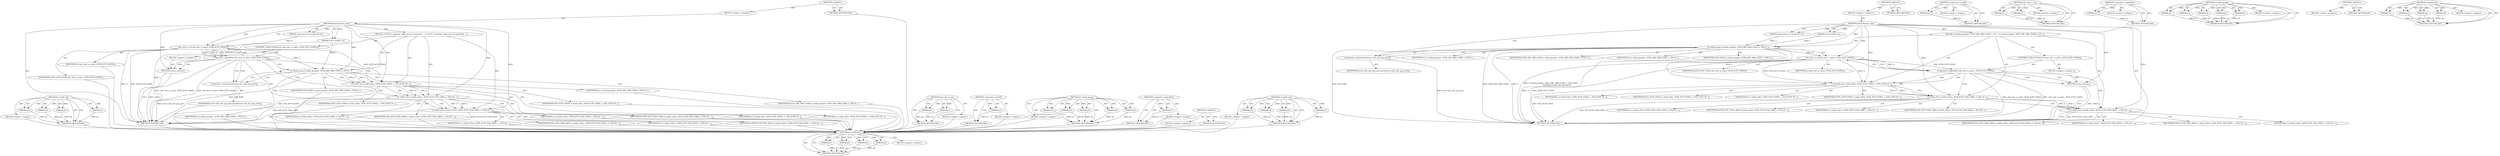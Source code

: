 digraph "ct_build_u32" {
vulnerable_83 [label=<(METHOD,ct_build_u8)>];
vulnerable_84 [label=<(PARAM,p1)>];
vulnerable_85 [label=<(PARAM,p2)>];
vulnerable_86 [label=<(PARAM,p3)>];
vulnerable_87 [label=<(PARAM,p4)>];
vulnerable_88 [label=<(BLOCK,&lt;empty&gt;,&lt;empty&gt;)>];
vulnerable_89 [label=<(METHOD_RETURN,ANY)>];
vulnerable_6 [label=<(METHOD,&lt;global&gt;)<SUB>1</SUB>>];
vulnerable_7 [label=<(BLOCK,&lt;empty&gt;,&lt;empty&gt;)<SUB>1</SUB>>];
vulnerable_8 [label=<(METHOD,build_l4proto_sctp)<SUB>1</SUB>>];
vulnerable_9 [label=<(PARAM,const struct nf_conntrack *ct)<SUB>1</SUB>>];
vulnerable_10 [label=<(PARAM,struct nethdr *n)<SUB>1</SUB>>];
vulnerable_11 [label=<(BLOCK,{
	ct_build_group(ct, ATTR_GRP_ORIG_PORT, n, NT...,{
	ct_build_group(ct, ATTR_GRP_ORIG_PORT, n, NT...)<SUB>2</SUB>>];
vulnerable_12 [label=<(ct_build_group,ct_build_group(ct, ATTR_GRP_ORIG_PORT, n, NTA_P...)<SUB>3</SUB>>];
vulnerable_13 [label=<(IDENTIFIER,ct,ct_build_group(ct, ATTR_GRP_ORIG_PORT, n, NTA_P...)<SUB>3</SUB>>];
vulnerable_14 [label=<(IDENTIFIER,ATTR_GRP_ORIG_PORT,ct_build_group(ct, ATTR_GRP_ORIG_PORT, n, NTA_P...)<SUB>3</SUB>>];
vulnerable_15 [label=<(IDENTIFIER,n,ct_build_group(ct, ATTR_GRP_ORIG_PORT, n, NTA_P...)<SUB>3</SUB>>];
vulnerable_16 [label=<(IDENTIFIER,NTA_PORT,ct_build_group(ct, ATTR_GRP_ORIG_PORT, n, NTA_P...)<SUB>3</SUB>>];
vulnerable_17 [label=<(&lt;operator&gt;.sizeOf,sizeof(struct nfct_attr_grp_port))<SUB>4</SUB>>];
vulnerable_18 [label=<(IDENTIFIER,struct nfct_attr_grp_port,sizeof(struct nfct_attr_grp_port))<SUB>4</SUB>>];
vulnerable_19 [label=<(CONTROL_STRUCTURE,IF,if (!nfct_attr_is_set(ct, ATTR_SCTP_STATE)))<SUB>5</SUB>>];
vulnerable_20 [label=<(&lt;operator&gt;.logicalNot,!nfct_attr_is_set(ct, ATTR_SCTP_STATE))<SUB>5</SUB>>];
vulnerable_21 [label=<(nfct_attr_is_set,nfct_attr_is_set(ct, ATTR_SCTP_STATE))<SUB>5</SUB>>];
vulnerable_22 [label=<(IDENTIFIER,ct,nfct_attr_is_set(ct, ATTR_SCTP_STATE))<SUB>5</SUB>>];
vulnerable_23 [label=<(IDENTIFIER,ATTR_SCTP_STATE,nfct_attr_is_set(ct, ATTR_SCTP_STATE))<SUB>5</SUB>>];
vulnerable_24 [label=<(BLOCK,&lt;empty&gt;,&lt;empty&gt;)<SUB>6</SUB>>];
vulnerable_25 [label=<(RETURN,return;,return;)<SUB>6</SUB>>];
vulnerable_26 [label=<(ct_build_u8,ct_build_u8(ct, ATTR_SCTP_STATE, n, NTA_SCTP_ST...)<SUB>8</SUB>>];
vulnerable_27 [label=<(IDENTIFIER,ct,ct_build_u8(ct, ATTR_SCTP_STATE, n, NTA_SCTP_ST...)<SUB>8</SUB>>];
vulnerable_28 [label=<(IDENTIFIER,ATTR_SCTP_STATE,ct_build_u8(ct, ATTR_SCTP_STATE, n, NTA_SCTP_ST...)<SUB>8</SUB>>];
vulnerable_29 [label=<(IDENTIFIER,n,ct_build_u8(ct, ATTR_SCTP_STATE, n, NTA_SCTP_ST...)<SUB>8</SUB>>];
vulnerable_30 [label=<(IDENTIFIER,NTA_SCTP_STATE,ct_build_u8(ct, ATTR_SCTP_STATE, n, NTA_SCTP_ST...)<SUB>8</SUB>>];
vulnerable_31 [label=<(ct_build_u32,ct_build_u32(ct, ATTR_SCTP_VTAG_ORIG, n, NTA_SC...)<SUB>9</SUB>>];
vulnerable_32 [label=<(IDENTIFIER,ct,ct_build_u32(ct, ATTR_SCTP_VTAG_ORIG, n, NTA_SC...)<SUB>9</SUB>>];
vulnerable_33 [label=<(IDENTIFIER,ATTR_SCTP_VTAG_ORIG,ct_build_u32(ct, ATTR_SCTP_VTAG_ORIG, n, NTA_SC...)<SUB>9</SUB>>];
vulnerable_34 [label=<(IDENTIFIER,n,ct_build_u32(ct, ATTR_SCTP_VTAG_ORIG, n, NTA_SC...)<SUB>9</SUB>>];
vulnerable_35 [label=<(IDENTIFIER,NTA_SCTP_VTAG_ORIG,ct_build_u32(ct, ATTR_SCTP_VTAG_ORIG, n, NTA_SC...)<SUB>9</SUB>>];
vulnerable_36 [label=<(ct_build_u32,ct_build_u32(ct, ATTR_SCTP_VTAG_REPL, n, NTA_SC...)<SUB>10</SUB>>];
vulnerable_37 [label=<(IDENTIFIER,ct,ct_build_u32(ct, ATTR_SCTP_VTAG_REPL, n, NTA_SC...)<SUB>10</SUB>>];
vulnerable_38 [label=<(IDENTIFIER,ATTR_SCTP_VTAG_REPL,ct_build_u32(ct, ATTR_SCTP_VTAG_REPL, n, NTA_SC...)<SUB>10</SUB>>];
vulnerable_39 [label=<(IDENTIFIER,n,ct_build_u32(ct, ATTR_SCTP_VTAG_REPL, n, NTA_SC...)<SUB>10</SUB>>];
vulnerable_40 [label=<(IDENTIFIER,NTA_SCTP_VTAG_REPL,ct_build_u32(ct, ATTR_SCTP_VTAG_REPL, n, NTA_SC...)<SUB>10</SUB>>];
vulnerable_41 [label=<(METHOD_RETURN,void)<SUB>1</SUB>>];
vulnerable_43 [label=<(METHOD_RETURN,ANY)<SUB>1</SUB>>];
vulnerable_70 [label=<(METHOD,&lt;operator&gt;.sizeOf)>];
vulnerable_71 [label=<(PARAM,p1)>];
vulnerable_72 [label=<(BLOCK,&lt;empty&gt;,&lt;empty&gt;)>];
vulnerable_73 [label=<(METHOD_RETURN,ANY)>];
vulnerable_78 [label=<(METHOD,nfct_attr_is_set)>];
vulnerable_79 [label=<(PARAM,p1)>];
vulnerable_80 [label=<(PARAM,p2)>];
vulnerable_81 [label=<(BLOCK,&lt;empty&gt;,&lt;empty&gt;)>];
vulnerable_82 [label=<(METHOD_RETURN,ANY)>];
vulnerable_74 [label=<(METHOD,&lt;operator&gt;.logicalNot)>];
vulnerable_75 [label=<(PARAM,p1)>];
vulnerable_76 [label=<(BLOCK,&lt;empty&gt;,&lt;empty&gt;)>];
vulnerable_77 [label=<(METHOD_RETURN,ANY)>];
vulnerable_62 [label=<(METHOD,ct_build_group)>];
vulnerable_63 [label=<(PARAM,p1)>];
vulnerable_64 [label=<(PARAM,p2)>];
vulnerable_65 [label=<(PARAM,p3)>];
vulnerable_66 [label=<(PARAM,p4)>];
vulnerable_67 [label=<(PARAM,p5)>];
vulnerable_68 [label=<(BLOCK,&lt;empty&gt;,&lt;empty&gt;)>];
vulnerable_69 [label=<(METHOD_RETURN,ANY)>];
vulnerable_56 [label=<(METHOD,&lt;global&gt;)<SUB>1</SUB>>];
vulnerable_57 [label=<(BLOCK,&lt;empty&gt;,&lt;empty&gt;)>];
vulnerable_58 [label=<(METHOD_RETURN,ANY)>];
vulnerable_90 [label=<(METHOD,ct_build_u32)>];
vulnerable_91 [label=<(PARAM,p1)>];
vulnerable_92 [label=<(PARAM,p2)>];
vulnerable_93 [label=<(PARAM,p3)>];
vulnerable_94 [label=<(PARAM,p4)>];
vulnerable_95 [label=<(BLOCK,&lt;empty&gt;,&lt;empty&gt;)>];
vulnerable_96 [label=<(METHOD_RETURN,ANY)>];
fixed_83 [label=<(METHOD,ct_build_u8)>];
fixed_84 [label=<(PARAM,p1)>];
fixed_85 [label=<(PARAM,p2)>];
fixed_86 [label=<(PARAM,p3)>];
fixed_87 [label=<(PARAM,p4)>];
fixed_88 [label=<(BLOCK,&lt;empty&gt;,&lt;empty&gt;)>];
fixed_89 [label=<(METHOD_RETURN,ANY)>];
fixed_6 [label=<(METHOD,&lt;global&gt;)<SUB>1</SUB>>];
fixed_7 [label=<(BLOCK,&lt;empty&gt;,&lt;empty&gt;)<SUB>1</SUB>>];
fixed_8 [label=<(METHOD,build_l4proto_sctp)<SUB>1</SUB>>];
fixed_9 [label=<(PARAM,const struct nf_conntrack *ct)<SUB>1</SUB>>];
fixed_10 [label=<(PARAM,struct nethdr *n)<SUB>1</SUB>>];
fixed_11 [label=<(BLOCK,{
	/* SCTP is optional, make sure nf_conntrack_...,{
	/* SCTP is optional, make sure nf_conntrack_...)<SUB>2</SUB>>];
fixed_12 [label=<(CONTROL_STRUCTURE,IF,if (!nfct_attr_is_set(ct, ATTR_SCTP_STATE)))<SUB>4</SUB>>];
fixed_13 [label=<(&lt;operator&gt;.logicalNot,!nfct_attr_is_set(ct, ATTR_SCTP_STATE))<SUB>4</SUB>>];
fixed_14 [label=<(nfct_attr_is_set,nfct_attr_is_set(ct, ATTR_SCTP_STATE))<SUB>4</SUB>>];
fixed_15 [label=<(IDENTIFIER,ct,nfct_attr_is_set(ct, ATTR_SCTP_STATE))<SUB>4</SUB>>];
fixed_16 [label=<(IDENTIFIER,ATTR_SCTP_STATE,nfct_attr_is_set(ct, ATTR_SCTP_STATE))<SUB>4</SUB>>];
fixed_17 [label=<(BLOCK,&lt;empty&gt;,&lt;empty&gt;)<SUB>5</SUB>>];
fixed_18 [label=<(RETURN,return;,return;)<SUB>5</SUB>>];
fixed_19 [label=<(ct_build_group,ct_build_group(ct, ATTR_GRP_ORIG_PORT, n, NTA_P...)<SUB>7</SUB>>];
fixed_20 [label=<(IDENTIFIER,ct,ct_build_group(ct, ATTR_GRP_ORIG_PORT, n, NTA_P...)<SUB>7</SUB>>];
fixed_21 [label=<(IDENTIFIER,ATTR_GRP_ORIG_PORT,ct_build_group(ct, ATTR_GRP_ORIG_PORT, n, NTA_P...)<SUB>7</SUB>>];
fixed_22 [label=<(IDENTIFIER,n,ct_build_group(ct, ATTR_GRP_ORIG_PORT, n, NTA_P...)<SUB>7</SUB>>];
fixed_23 [label=<(IDENTIFIER,NTA_PORT,ct_build_group(ct, ATTR_GRP_ORIG_PORT, n, NTA_P...)<SUB>7</SUB>>];
fixed_24 [label=<(&lt;operator&gt;.sizeOf,sizeof(struct nfct_attr_grp_port))<SUB>8</SUB>>];
fixed_25 [label=<(IDENTIFIER,struct nfct_attr_grp_port,sizeof(struct nfct_attr_grp_port))<SUB>8</SUB>>];
fixed_26 [label=<(ct_build_u8,ct_build_u8(ct, ATTR_SCTP_STATE, n, NTA_SCTP_ST...)<SUB>9</SUB>>];
fixed_27 [label=<(IDENTIFIER,ct,ct_build_u8(ct, ATTR_SCTP_STATE, n, NTA_SCTP_ST...)<SUB>9</SUB>>];
fixed_28 [label=<(IDENTIFIER,ATTR_SCTP_STATE,ct_build_u8(ct, ATTR_SCTP_STATE, n, NTA_SCTP_ST...)<SUB>9</SUB>>];
fixed_29 [label=<(IDENTIFIER,n,ct_build_u8(ct, ATTR_SCTP_STATE, n, NTA_SCTP_ST...)<SUB>9</SUB>>];
fixed_30 [label=<(IDENTIFIER,NTA_SCTP_STATE,ct_build_u8(ct, ATTR_SCTP_STATE, n, NTA_SCTP_ST...)<SUB>9</SUB>>];
fixed_31 [label=<(ct_build_u32,ct_build_u32(ct, ATTR_SCTP_VTAG_ORIG, n, NTA_SC...)<SUB>10</SUB>>];
fixed_32 [label=<(IDENTIFIER,ct,ct_build_u32(ct, ATTR_SCTP_VTAG_ORIG, n, NTA_SC...)<SUB>10</SUB>>];
fixed_33 [label=<(IDENTIFIER,ATTR_SCTP_VTAG_ORIG,ct_build_u32(ct, ATTR_SCTP_VTAG_ORIG, n, NTA_SC...)<SUB>10</SUB>>];
fixed_34 [label=<(IDENTIFIER,n,ct_build_u32(ct, ATTR_SCTP_VTAG_ORIG, n, NTA_SC...)<SUB>10</SUB>>];
fixed_35 [label=<(IDENTIFIER,NTA_SCTP_VTAG_ORIG,ct_build_u32(ct, ATTR_SCTP_VTAG_ORIG, n, NTA_SC...)<SUB>10</SUB>>];
fixed_36 [label=<(ct_build_u32,ct_build_u32(ct, ATTR_SCTP_VTAG_REPL, n, NTA_SC...)<SUB>11</SUB>>];
fixed_37 [label=<(IDENTIFIER,ct,ct_build_u32(ct, ATTR_SCTP_VTAG_REPL, n, NTA_SC...)<SUB>11</SUB>>];
fixed_38 [label=<(IDENTIFIER,ATTR_SCTP_VTAG_REPL,ct_build_u32(ct, ATTR_SCTP_VTAG_REPL, n, NTA_SC...)<SUB>11</SUB>>];
fixed_39 [label=<(IDENTIFIER,n,ct_build_u32(ct, ATTR_SCTP_VTAG_REPL, n, NTA_SC...)<SUB>11</SUB>>];
fixed_40 [label=<(IDENTIFIER,NTA_SCTP_VTAG_REPL,ct_build_u32(ct, ATTR_SCTP_VTAG_REPL, n, NTA_SC...)<SUB>11</SUB>>];
fixed_41 [label=<(METHOD_RETURN,void)<SUB>1</SUB>>];
fixed_43 [label=<(METHOD_RETURN,ANY)<SUB>1</SUB>>];
fixed_66 [label=<(METHOD,nfct_attr_is_set)>];
fixed_67 [label=<(PARAM,p1)>];
fixed_68 [label=<(PARAM,p2)>];
fixed_69 [label=<(BLOCK,&lt;empty&gt;,&lt;empty&gt;)>];
fixed_70 [label=<(METHOD_RETURN,ANY)>];
fixed_79 [label=<(METHOD,&lt;operator&gt;.sizeOf)>];
fixed_80 [label=<(PARAM,p1)>];
fixed_81 [label=<(BLOCK,&lt;empty&gt;,&lt;empty&gt;)>];
fixed_82 [label=<(METHOD_RETURN,ANY)>];
fixed_71 [label=<(METHOD,ct_build_group)>];
fixed_72 [label=<(PARAM,p1)>];
fixed_73 [label=<(PARAM,p2)>];
fixed_74 [label=<(PARAM,p3)>];
fixed_75 [label=<(PARAM,p4)>];
fixed_76 [label=<(PARAM,p5)>];
fixed_77 [label=<(BLOCK,&lt;empty&gt;,&lt;empty&gt;)>];
fixed_78 [label=<(METHOD_RETURN,ANY)>];
fixed_62 [label=<(METHOD,&lt;operator&gt;.logicalNot)>];
fixed_63 [label=<(PARAM,p1)>];
fixed_64 [label=<(BLOCK,&lt;empty&gt;,&lt;empty&gt;)>];
fixed_65 [label=<(METHOD_RETURN,ANY)>];
fixed_56 [label=<(METHOD,&lt;global&gt;)<SUB>1</SUB>>];
fixed_57 [label=<(BLOCK,&lt;empty&gt;,&lt;empty&gt;)>];
fixed_58 [label=<(METHOD_RETURN,ANY)>];
fixed_90 [label=<(METHOD,ct_build_u32)>];
fixed_91 [label=<(PARAM,p1)>];
fixed_92 [label=<(PARAM,p2)>];
fixed_93 [label=<(PARAM,p3)>];
fixed_94 [label=<(PARAM,p4)>];
fixed_95 [label=<(BLOCK,&lt;empty&gt;,&lt;empty&gt;)>];
fixed_96 [label=<(METHOD_RETURN,ANY)>];
vulnerable_83 -> vulnerable_84  [key=0, label="AST: "];
vulnerable_83 -> vulnerable_84  [key=1, label="DDG: "];
vulnerable_83 -> vulnerable_88  [key=0, label="AST: "];
vulnerable_83 -> vulnerable_85  [key=0, label="AST: "];
vulnerable_83 -> vulnerable_85  [key=1, label="DDG: "];
vulnerable_83 -> vulnerable_89  [key=0, label="AST: "];
vulnerable_83 -> vulnerable_89  [key=1, label="CFG: "];
vulnerable_83 -> vulnerable_86  [key=0, label="AST: "];
vulnerable_83 -> vulnerable_86  [key=1, label="DDG: "];
vulnerable_83 -> vulnerable_87  [key=0, label="AST: "];
vulnerable_83 -> vulnerable_87  [key=1, label="DDG: "];
vulnerable_84 -> vulnerable_89  [key=0, label="DDG: p1"];
vulnerable_85 -> vulnerable_89  [key=0, label="DDG: p2"];
vulnerable_86 -> vulnerable_89  [key=0, label="DDG: p3"];
vulnerable_87 -> vulnerable_89  [key=0, label="DDG: p4"];
vulnerable_6 -> vulnerable_7  [key=0, label="AST: "];
vulnerable_6 -> vulnerable_43  [key=0, label="AST: "];
vulnerable_6 -> vulnerable_43  [key=1, label="CFG: "];
vulnerable_7 -> vulnerable_8  [key=0, label="AST: "];
vulnerable_8 -> vulnerable_9  [key=0, label="AST: "];
vulnerable_8 -> vulnerable_9  [key=1, label="DDG: "];
vulnerable_8 -> vulnerable_10  [key=0, label="AST: "];
vulnerable_8 -> vulnerable_10  [key=1, label="DDG: "];
vulnerable_8 -> vulnerable_11  [key=0, label="AST: "];
vulnerable_8 -> vulnerable_41  [key=0, label="AST: "];
vulnerable_8 -> vulnerable_17  [key=0, label="CFG: "];
vulnerable_8 -> vulnerable_12  [key=0, label="DDG: "];
vulnerable_8 -> vulnerable_26  [key=0, label="DDG: "];
vulnerable_8 -> vulnerable_31  [key=0, label="DDG: "];
vulnerable_8 -> vulnerable_36  [key=0, label="DDG: "];
vulnerable_8 -> vulnerable_25  [key=0, label="DDG: "];
vulnerable_8 -> vulnerable_21  [key=0, label="DDG: "];
vulnerable_9 -> vulnerable_12  [key=0, label="DDG: ct"];
vulnerable_10 -> vulnerable_12  [key=0, label="DDG: n"];
vulnerable_11 -> vulnerable_12  [key=0, label="AST: "];
vulnerable_11 -> vulnerable_19  [key=0, label="AST: "];
vulnerable_11 -> vulnerable_26  [key=0, label="AST: "];
vulnerable_11 -> vulnerable_31  [key=0, label="AST: "];
vulnerable_11 -> vulnerable_36  [key=0, label="AST: "];
vulnerable_12 -> vulnerable_13  [key=0, label="AST: "];
vulnerable_12 -> vulnerable_14  [key=0, label="AST: "];
vulnerable_12 -> vulnerable_15  [key=0, label="AST: "];
vulnerable_12 -> vulnerable_16  [key=0, label="AST: "];
vulnerable_12 -> vulnerable_17  [key=0, label="AST: "];
vulnerable_12 -> vulnerable_21  [key=0, label="CFG: "];
vulnerable_12 -> vulnerable_21  [key=1, label="DDG: ct"];
vulnerable_12 -> vulnerable_41  [key=0, label="DDG: ATTR_GRP_ORIG_PORT"];
vulnerable_12 -> vulnerable_41  [key=1, label="DDG: n"];
vulnerable_12 -> vulnerable_41  [key=2, label="DDG: ct_build_group(ct, ATTR_GRP_ORIG_PORT, n, NTA_PORT,
		      sizeof(struct nfct_attr_grp_port))"];
vulnerable_12 -> vulnerable_41  [key=3, label="DDG: NTA_PORT"];
vulnerable_12 -> vulnerable_26  [key=0, label="DDG: n"];
vulnerable_17 -> vulnerable_18  [key=0, label="AST: "];
vulnerable_17 -> vulnerable_12  [key=0, label="CFG: "];
vulnerable_17 -> vulnerable_41  [key=0, label="DDG: struct nfct_attr_grp_port"];
vulnerable_19 -> vulnerable_20  [key=0, label="AST: "];
vulnerable_19 -> vulnerable_24  [key=0, label="AST: "];
vulnerable_20 -> vulnerable_21  [key=0, label="AST: "];
vulnerable_20 -> vulnerable_25  [key=0, label="CFG: "];
vulnerable_20 -> vulnerable_25  [key=1, label="CDG: "];
vulnerable_20 -> vulnerable_26  [key=0, label="CFG: "];
vulnerable_20 -> vulnerable_26  [key=1, label="CDG: "];
vulnerable_20 -> vulnerable_41  [key=0, label="DDG: nfct_attr_is_set(ct, ATTR_SCTP_STATE)"];
vulnerable_20 -> vulnerable_41  [key=1, label="DDG: !nfct_attr_is_set(ct, ATTR_SCTP_STATE)"];
vulnerable_20 -> vulnerable_36  [key=0, label="CDG: "];
vulnerable_20 -> vulnerable_31  [key=0, label="CDG: "];
vulnerable_21 -> vulnerable_22  [key=0, label="AST: "];
vulnerable_21 -> vulnerable_23  [key=0, label="AST: "];
vulnerable_21 -> vulnerable_20  [key=0, label="CFG: "];
vulnerable_21 -> vulnerable_20  [key=1, label="DDG: ct"];
vulnerable_21 -> vulnerable_20  [key=2, label="DDG: ATTR_SCTP_STATE"];
vulnerable_21 -> vulnerable_41  [key=0, label="DDG: ct"];
vulnerable_21 -> vulnerable_41  [key=1, label="DDG: ATTR_SCTP_STATE"];
vulnerable_21 -> vulnerable_26  [key=0, label="DDG: ct"];
vulnerable_21 -> vulnerable_26  [key=1, label="DDG: ATTR_SCTP_STATE"];
vulnerable_24 -> vulnerable_25  [key=0, label="AST: "];
vulnerable_25 -> vulnerable_41  [key=0, label="CFG: "];
vulnerable_25 -> vulnerable_41  [key=1, label="DDG: &lt;RET&gt;"];
vulnerable_26 -> vulnerable_27  [key=0, label="AST: "];
vulnerable_26 -> vulnerable_28  [key=0, label="AST: "];
vulnerable_26 -> vulnerable_29  [key=0, label="AST: "];
vulnerable_26 -> vulnerable_30  [key=0, label="AST: "];
vulnerable_26 -> vulnerable_31  [key=0, label="CFG: "];
vulnerable_26 -> vulnerable_31  [key=1, label="DDG: ct"];
vulnerable_26 -> vulnerable_31  [key=2, label="DDG: n"];
vulnerable_26 -> vulnerable_41  [key=0, label="DDG: NTA_SCTP_STATE"];
vulnerable_31 -> vulnerable_32  [key=0, label="AST: "];
vulnerable_31 -> vulnerable_33  [key=0, label="AST: "];
vulnerable_31 -> vulnerable_34  [key=0, label="AST: "];
vulnerable_31 -> vulnerable_35  [key=0, label="AST: "];
vulnerable_31 -> vulnerable_36  [key=0, label="CFG: "];
vulnerable_31 -> vulnerable_36  [key=1, label="DDG: ct"];
vulnerable_31 -> vulnerable_36  [key=2, label="DDG: n"];
vulnerable_31 -> vulnerable_41  [key=0, label="DDG: NTA_SCTP_VTAG_ORIG"];
vulnerable_36 -> vulnerable_37  [key=0, label="AST: "];
vulnerable_36 -> vulnerable_38  [key=0, label="AST: "];
vulnerable_36 -> vulnerable_39  [key=0, label="AST: "];
vulnerable_36 -> vulnerable_40  [key=0, label="AST: "];
vulnerable_36 -> vulnerable_41  [key=0, label="CFG: "];
vulnerable_36 -> vulnerable_41  [key=1, label="DDG: ATTR_SCTP_VTAG_REPL"];
vulnerable_70 -> vulnerable_71  [key=0, label="AST: "];
vulnerable_70 -> vulnerable_71  [key=1, label="DDG: "];
vulnerable_70 -> vulnerable_72  [key=0, label="AST: "];
vulnerable_70 -> vulnerable_73  [key=0, label="AST: "];
vulnerable_70 -> vulnerable_73  [key=1, label="CFG: "];
vulnerable_71 -> vulnerable_73  [key=0, label="DDG: p1"];
vulnerable_78 -> vulnerable_79  [key=0, label="AST: "];
vulnerable_78 -> vulnerable_79  [key=1, label="DDG: "];
vulnerable_78 -> vulnerable_81  [key=0, label="AST: "];
vulnerable_78 -> vulnerable_80  [key=0, label="AST: "];
vulnerable_78 -> vulnerable_80  [key=1, label="DDG: "];
vulnerable_78 -> vulnerable_82  [key=0, label="AST: "];
vulnerable_78 -> vulnerable_82  [key=1, label="CFG: "];
vulnerable_79 -> vulnerable_82  [key=0, label="DDG: p1"];
vulnerable_80 -> vulnerable_82  [key=0, label="DDG: p2"];
vulnerable_74 -> vulnerable_75  [key=0, label="AST: "];
vulnerable_74 -> vulnerable_75  [key=1, label="DDG: "];
vulnerable_74 -> vulnerable_76  [key=0, label="AST: "];
vulnerable_74 -> vulnerable_77  [key=0, label="AST: "];
vulnerable_74 -> vulnerable_77  [key=1, label="CFG: "];
vulnerable_75 -> vulnerable_77  [key=0, label="DDG: p1"];
vulnerable_62 -> vulnerable_63  [key=0, label="AST: "];
vulnerable_62 -> vulnerable_63  [key=1, label="DDG: "];
vulnerable_62 -> vulnerable_68  [key=0, label="AST: "];
vulnerable_62 -> vulnerable_64  [key=0, label="AST: "];
vulnerable_62 -> vulnerable_64  [key=1, label="DDG: "];
vulnerable_62 -> vulnerable_69  [key=0, label="AST: "];
vulnerable_62 -> vulnerable_69  [key=1, label="CFG: "];
vulnerable_62 -> vulnerable_65  [key=0, label="AST: "];
vulnerable_62 -> vulnerable_65  [key=1, label="DDG: "];
vulnerable_62 -> vulnerable_66  [key=0, label="AST: "];
vulnerable_62 -> vulnerable_66  [key=1, label="DDG: "];
vulnerable_62 -> vulnerable_67  [key=0, label="AST: "];
vulnerable_62 -> vulnerable_67  [key=1, label="DDG: "];
vulnerable_63 -> vulnerable_69  [key=0, label="DDG: p1"];
vulnerable_64 -> vulnerable_69  [key=0, label="DDG: p2"];
vulnerable_65 -> vulnerable_69  [key=0, label="DDG: p3"];
vulnerable_66 -> vulnerable_69  [key=0, label="DDG: p4"];
vulnerable_67 -> vulnerable_69  [key=0, label="DDG: p5"];
vulnerable_56 -> vulnerable_57  [key=0, label="AST: "];
vulnerable_56 -> vulnerable_58  [key=0, label="AST: "];
vulnerable_56 -> vulnerable_58  [key=1, label="CFG: "];
vulnerable_90 -> vulnerable_91  [key=0, label="AST: "];
vulnerable_90 -> vulnerable_91  [key=1, label="DDG: "];
vulnerable_90 -> vulnerable_95  [key=0, label="AST: "];
vulnerable_90 -> vulnerable_92  [key=0, label="AST: "];
vulnerable_90 -> vulnerable_92  [key=1, label="DDG: "];
vulnerable_90 -> vulnerable_96  [key=0, label="AST: "];
vulnerable_90 -> vulnerable_96  [key=1, label="CFG: "];
vulnerable_90 -> vulnerable_93  [key=0, label="AST: "];
vulnerable_90 -> vulnerable_93  [key=1, label="DDG: "];
vulnerable_90 -> vulnerable_94  [key=0, label="AST: "];
vulnerable_90 -> vulnerable_94  [key=1, label="DDG: "];
vulnerable_91 -> vulnerable_96  [key=0, label="DDG: p1"];
vulnerable_92 -> vulnerable_96  [key=0, label="DDG: p2"];
vulnerable_93 -> vulnerable_96  [key=0, label="DDG: p3"];
vulnerable_94 -> vulnerable_96  [key=0, label="DDG: p4"];
fixed_83 -> fixed_84  [key=0, label="AST: "];
fixed_83 -> fixed_84  [key=1, label="DDG: "];
fixed_83 -> fixed_88  [key=0, label="AST: "];
fixed_83 -> fixed_85  [key=0, label="AST: "];
fixed_83 -> fixed_85  [key=1, label="DDG: "];
fixed_83 -> fixed_89  [key=0, label="AST: "];
fixed_83 -> fixed_89  [key=1, label="CFG: "];
fixed_83 -> fixed_86  [key=0, label="AST: "];
fixed_83 -> fixed_86  [key=1, label="DDG: "];
fixed_83 -> fixed_87  [key=0, label="AST: "];
fixed_83 -> fixed_87  [key=1, label="DDG: "];
fixed_84 -> fixed_89  [key=0, label="DDG: p1"];
fixed_85 -> fixed_89  [key=0, label="DDG: p2"];
fixed_86 -> fixed_89  [key=0, label="DDG: p3"];
fixed_87 -> fixed_89  [key=0, label="DDG: p4"];
fixed_88 -> vulnerable_83  [key=0];
fixed_89 -> vulnerable_83  [key=0];
fixed_6 -> fixed_7  [key=0, label="AST: "];
fixed_6 -> fixed_43  [key=0, label="AST: "];
fixed_6 -> fixed_43  [key=1, label="CFG: "];
fixed_7 -> fixed_8  [key=0, label="AST: "];
fixed_8 -> fixed_9  [key=0, label="AST: "];
fixed_8 -> fixed_9  [key=1, label="DDG: "];
fixed_8 -> fixed_10  [key=0, label="AST: "];
fixed_8 -> fixed_10  [key=1, label="DDG: "];
fixed_8 -> fixed_11  [key=0, label="AST: "];
fixed_8 -> fixed_41  [key=0, label="AST: "];
fixed_8 -> fixed_14  [key=0, label="CFG: "];
fixed_8 -> fixed_14  [key=1, label="DDG: "];
fixed_8 -> fixed_19  [key=0, label="DDG: "];
fixed_8 -> fixed_26  [key=0, label="DDG: "];
fixed_8 -> fixed_31  [key=0, label="DDG: "];
fixed_8 -> fixed_36  [key=0, label="DDG: "];
fixed_8 -> fixed_18  [key=0, label="DDG: "];
fixed_9 -> fixed_14  [key=0, label="DDG: ct"];
fixed_10 -> fixed_41  [key=0, label="DDG: n"];
fixed_10 -> fixed_19  [key=0, label="DDG: n"];
fixed_11 -> fixed_12  [key=0, label="AST: "];
fixed_11 -> fixed_19  [key=0, label="AST: "];
fixed_11 -> fixed_26  [key=0, label="AST: "];
fixed_11 -> fixed_31  [key=0, label="AST: "];
fixed_11 -> fixed_36  [key=0, label="AST: "];
fixed_12 -> fixed_13  [key=0, label="AST: "];
fixed_12 -> fixed_17  [key=0, label="AST: "];
fixed_13 -> fixed_14  [key=0, label="AST: "];
fixed_13 -> fixed_18  [key=0, label="CFG: "];
fixed_13 -> fixed_18  [key=1, label="CDG: "];
fixed_13 -> fixed_24  [key=0, label="CFG: "];
fixed_13 -> fixed_24  [key=1, label="CDG: "];
fixed_13 -> fixed_41  [key=0, label="DDG: nfct_attr_is_set(ct, ATTR_SCTP_STATE)"];
fixed_13 -> fixed_41  [key=1, label="DDG: !nfct_attr_is_set(ct, ATTR_SCTP_STATE)"];
fixed_13 -> fixed_26  [key=0, label="CDG: "];
fixed_13 -> fixed_19  [key=0, label="CDG: "];
fixed_13 -> fixed_36  [key=0, label="CDG: "];
fixed_13 -> fixed_31  [key=0, label="CDG: "];
fixed_14 -> fixed_15  [key=0, label="AST: "];
fixed_14 -> fixed_16  [key=0, label="AST: "];
fixed_14 -> fixed_13  [key=0, label="CFG: "];
fixed_14 -> fixed_13  [key=1, label="DDG: ct"];
fixed_14 -> fixed_13  [key=2, label="DDG: ATTR_SCTP_STATE"];
fixed_14 -> fixed_41  [key=0, label="DDG: ct"];
fixed_14 -> fixed_41  [key=1, label="DDG: ATTR_SCTP_STATE"];
fixed_14 -> fixed_19  [key=0, label="DDG: ct"];
fixed_14 -> fixed_26  [key=0, label="DDG: ATTR_SCTP_STATE"];
fixed_15 -> vulnerable_83  [key=0];
fixed_16 -> vulnerable_83  [key=0];
fixed_17 -> fixed_18  [key=0, label="AST: "];
fixed_18 -> fixed_41  [key=0, label="CFG: "];
fixed_18 -> fixed_41  [key=1, label="DDG: &lt;RET&gt;"];
fixed_19 -> fixed_20  [key=0, label="AST: "];
fixed_19 -> fixed_21  [key=0, label="AST: "];
fixed_19 -> fixed_22  [key=0, label="AST: "];
fixed_19 -> fixed_23  [key=0, label="AST: "];
fixed_19 -> fixed_24  [key=0, label="AST: "];
fixed_19 -> fixed_26  [key=0, label="CFG: "];
fixed_19 -> fixed_26  [key=1, label="DDG: ct"];
fixed_19 -> fixed_26  [key=2, label="DDG: n"];
fixed_19 -> fixed_41  [key=0, label="DDG: NTA_PORT"];
fixed_20 -> vulnerable_83  [key=0];
fixed_21 -> vulnerable_83  [key=0];
fixed_22 -> vulnerable_83  [key=0];
fixed_23 -> vulnerable_83  [key=0];
fixed_24 -> fixed_25  [key=0, label="AST: "];
fixed_24 -> fixed_19  [key=0, label="CFG: "];
fixed_24 -> fixed_41  [key=0, label="DDG: struct nfct_attr_grp_port"];
fixed_25 -> vulnerable_83  [key=0];
fixed_26 -> fixed_27  [key=0, label="AST: "];
fixed_26 -> fixed_28  [key=0, label="AST: "];
fixed_26 -> fixed_29  [key=0, label="AST: "];
fixed_26 -> fixed_30  [key=0, label="AST: "];
fixed_26 -> fixed_31  [key=0, label="CFG: "];
fixed_26 -> fixed_31  [key=1, label="DDG: ct"];
fixed_26 -> fixed_31  [key=2, label="DDG: n"];
fixed_26 -> fixed_41  [key=0, label="DDG: NTA_SCTP_STATE"];
fixed_27 -> vulnerable_83  [key=0];
fixed_28 -> vulnerable_83  [key=0];
fixed_29 -> vulnerable_83  [key=0];
fixed_30 -> vulnerable_83  [key=0];
fixed_31 -> fixed_32  [key=0, label="AST: "];
fixed_31 -> fixed_33  [key=0, label="AST: "];
fixed_31 -> fixed_34  [key=0, label="AST: "];
fixed_31 -> fixed_35  [key=0, label="AST: "];
fixed_31 -> fixed_36  [key=0, label="CFG: "];
fixed_31 -> fixed_36  [key=1, label="DDG: ct"];
fixed_31 -> fixed_36  [key=2, label="DDG: n"];
fixed_31 -> fixed_41  [key=0, label="DDG: NTA_SCTP_VTAG_ORIG"];
fixed_32 -> vulnerable_83  [key=0];
fixed_33 -> vulnerable_83  [key=0];
fixed_34 -> vulnerable_83  [key=0];
fixed_35 -> vulnerable_83  [key=0];
fixed_36 -> fixed_37  [key=0, label="AST: "];
fixed_36 -> fixed_38  [key=0, label="AST: "];
fixed_36 -> fixed_39  [key=0, label="AST: "];
fixed_36 -> fixed_40  [key=0, label="AST: "];
fixed_36 -> fixed_41  [key=0, label="CFG: "];
fixed_36 -> fixed_41  [key=1, label="DDG: ATTR_SCTP_VTAG_REPL"];
fixed_37 -> vulnerable_83  [key=0];
fixed_38 -> vulnerable_83  [key=0];
fixed_39 -> vulnerable_83  [key=0];
fixed_40 -> vulnerable_83  [key=0];
fixed_41 -> vulnerable_83  [key=0];
fixed_43 -> vulnerable_83  [key=0];
fixed_66 -> fixed_67  [key=0, label="AST: "];
fixed_66 -> fixed_67  [key=1, label="DDG: "];
fixed_66 -> fixed_69  [key=0, label="AST: "];
fixed_66 -> fixed_68  [key=0, label="AST: "];
fixed_66 -> fixed_68  [key=1, label="DDG: "];
fixed_66 -> fixed_70  [key=0, label="AST: "];
fixed_66 -> fixed_70  [key=1, label="CFG: "];
fixed_67 -> fixed_70  [key=0, label="DDG: p1"];
fixed_68 -> fixed_70  [key=0, label="DDG: p2"];
fixed_69 -> vulnerable_83  [key=0];
fixed_70 -> vulnerable_83  [key=0];
fixed_79 -> fixed_80  [key=0, label="AST: "];
fixed_79 -> fixed_80  [key=1, label="DDG: "];
fixed_79 -> fixed_81  [key=0, label="AST: "];
fixed_79 -> fixed_82  [key=0, label="AST: "];
fixed_79 -> fixed_82  [key=1, label="CFG: "];
fixed_80 -> fixed_82  [key=0, label="DDG: p1"];
fixed_81 -> vulnerable_83  [key=0];
fixed_82 -> vulnerable_83  [key=0];
fixed_71 -> fixed_72  [key=0, label="AST: "];
fixed_71 -> fixed_72  [key=1, label="DDG: "];
fixed_71 -> fixed_77  [key=0, label="AST: "];
fixed_71 -> fixed_73  [key=0, label="AST: "];
fixed_71 -> fixed_73  [key=1, label="DDG: "];
fixed_71 -> fixed_78  [key=0, label="AST: "];
fixed_71 -> fixed_78  [key=1, label="CFG: "];
fixed_71 -> fixed_74  [key=0, label="AST: "];
fixed_71 -> fixed_74  [key=1, label="DDG: "];
fixed_71 -> fixed_75  [key=0, label="AST: "];
fixed_71 -> fixed_75  [key=1, label="DDG: "];
fixed_71 -> fixed_76  [key=0, label="AST: "];
fixed_71 -> fixed_76  [key=1, label="DDG: "];
fixed_72 -> fixed_78  [key=0, label="DDG: p1"];
fixed_73 -> fixed_78  [key=0, label="DDG: p2"];
fixed_74 -> fixed_78  [key=0, label="DDG: p3"];
fixed_75 -> fixed_78  [key=0, label="DDG: p4"];
fixed_76 -> fixed_78  [key=0, label="DDG: p5"];
fixed_77 -> vulnerable_83  [key=0];
fixed_78 -> vulnerable_83  [key=0];
fixed_62 -> fixed_63  [key=0, label="AST: "];
fixed_62 -> fixed_63  [key=1, label="DDG: "];
fixed_62 -> fixed_64  [key=0, label="AST: "];
fixed_62 -> fixed_65  [key=0, label="AST: "];
fixed_62 -> fixed_65  [key=1, label="CFG: "];
fixed_63 -> fixed_65  [key=0, label="DDG: p1"];
fixed_64 -> vulnerable_83  [key=0];
fixed_65 -> vulnerable_83  [key=0];
fixed_56 -> fixed_57  [key=0, label="AST: "];
fixed_56 -> fixed_58  [key=0, label="AST: "];
fixed_56 -> fixed_58  [key=1, label="CFG: "];
fixed_57 -> vulnerable_83  [key=0];
fixed_58 -> vulnerable_83  [key=0];
fixed_90 -> fixed_91  [key=0, label="AST: "];
fixed_90 -> fixed_91  [key=1, label="DDG: "];
fixed_90 -> fixed_95  [key=0, label="AST: "];
fixed_90 -> fixed_92  [key=0, label="AST: "];
fixed_90 -> fixed_92  [key=1, label="DDG: "];
fixed_90 -> fixed_96  [key=0, label="AST: "];
fixed_90 -> fixed_96  [key=1, label="CFG: "];
fixed_90 -> fixed_93  [key=0, label="AST: "];
fixed_90 -> fixed_93  [key=1, label="DDG: "];
fixed_90 -> fixed_94  [key=0, label="AST: "];
fixed_90 -> fixed_94  [key=1, label="DDG: "];
fixed_91 -> fixed_96  [key=0, label="DDG: p1"];
fixed_92 -> fixed_96  [key=0, label="DDG: p2"];
fixed_93 -> fixed_96  [key=0, label="DDG: p3"];
fixed_94 -> fixed_96  [key=0, label="DDG: p4"];
fixed_95 -> vulnerable_83  [key=0];
fixed_96 -> vulnerable_83  [key=0];
}
